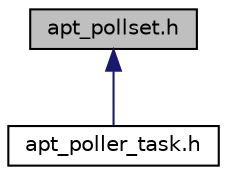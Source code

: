 digraph "apt_pollset.h"
{
  edge [fontname="Helvetica",fontsize="10",labelfontname="Helvetica",labelfontsize="10"];
  node [fontname="Helvetica",fontsize="10",shape=record];
  Node6 [label="apt_pollset.h",height=0.2,width=0.4,color="black", fillcolor="grey75", style="filled", fontcolor="black"];
  Node6 -> Node7 [dir="back",color="midnightblue",fontsize="10",style="solid",fontname="Helvetica"];
  Node7 [label="apt_poller_task.h",height=0.2,width=0.4,color="black", fillcolor="white", style="filled",URL="$apt__poller__task_8h.html",tooltip="Poller Task. "];
}
